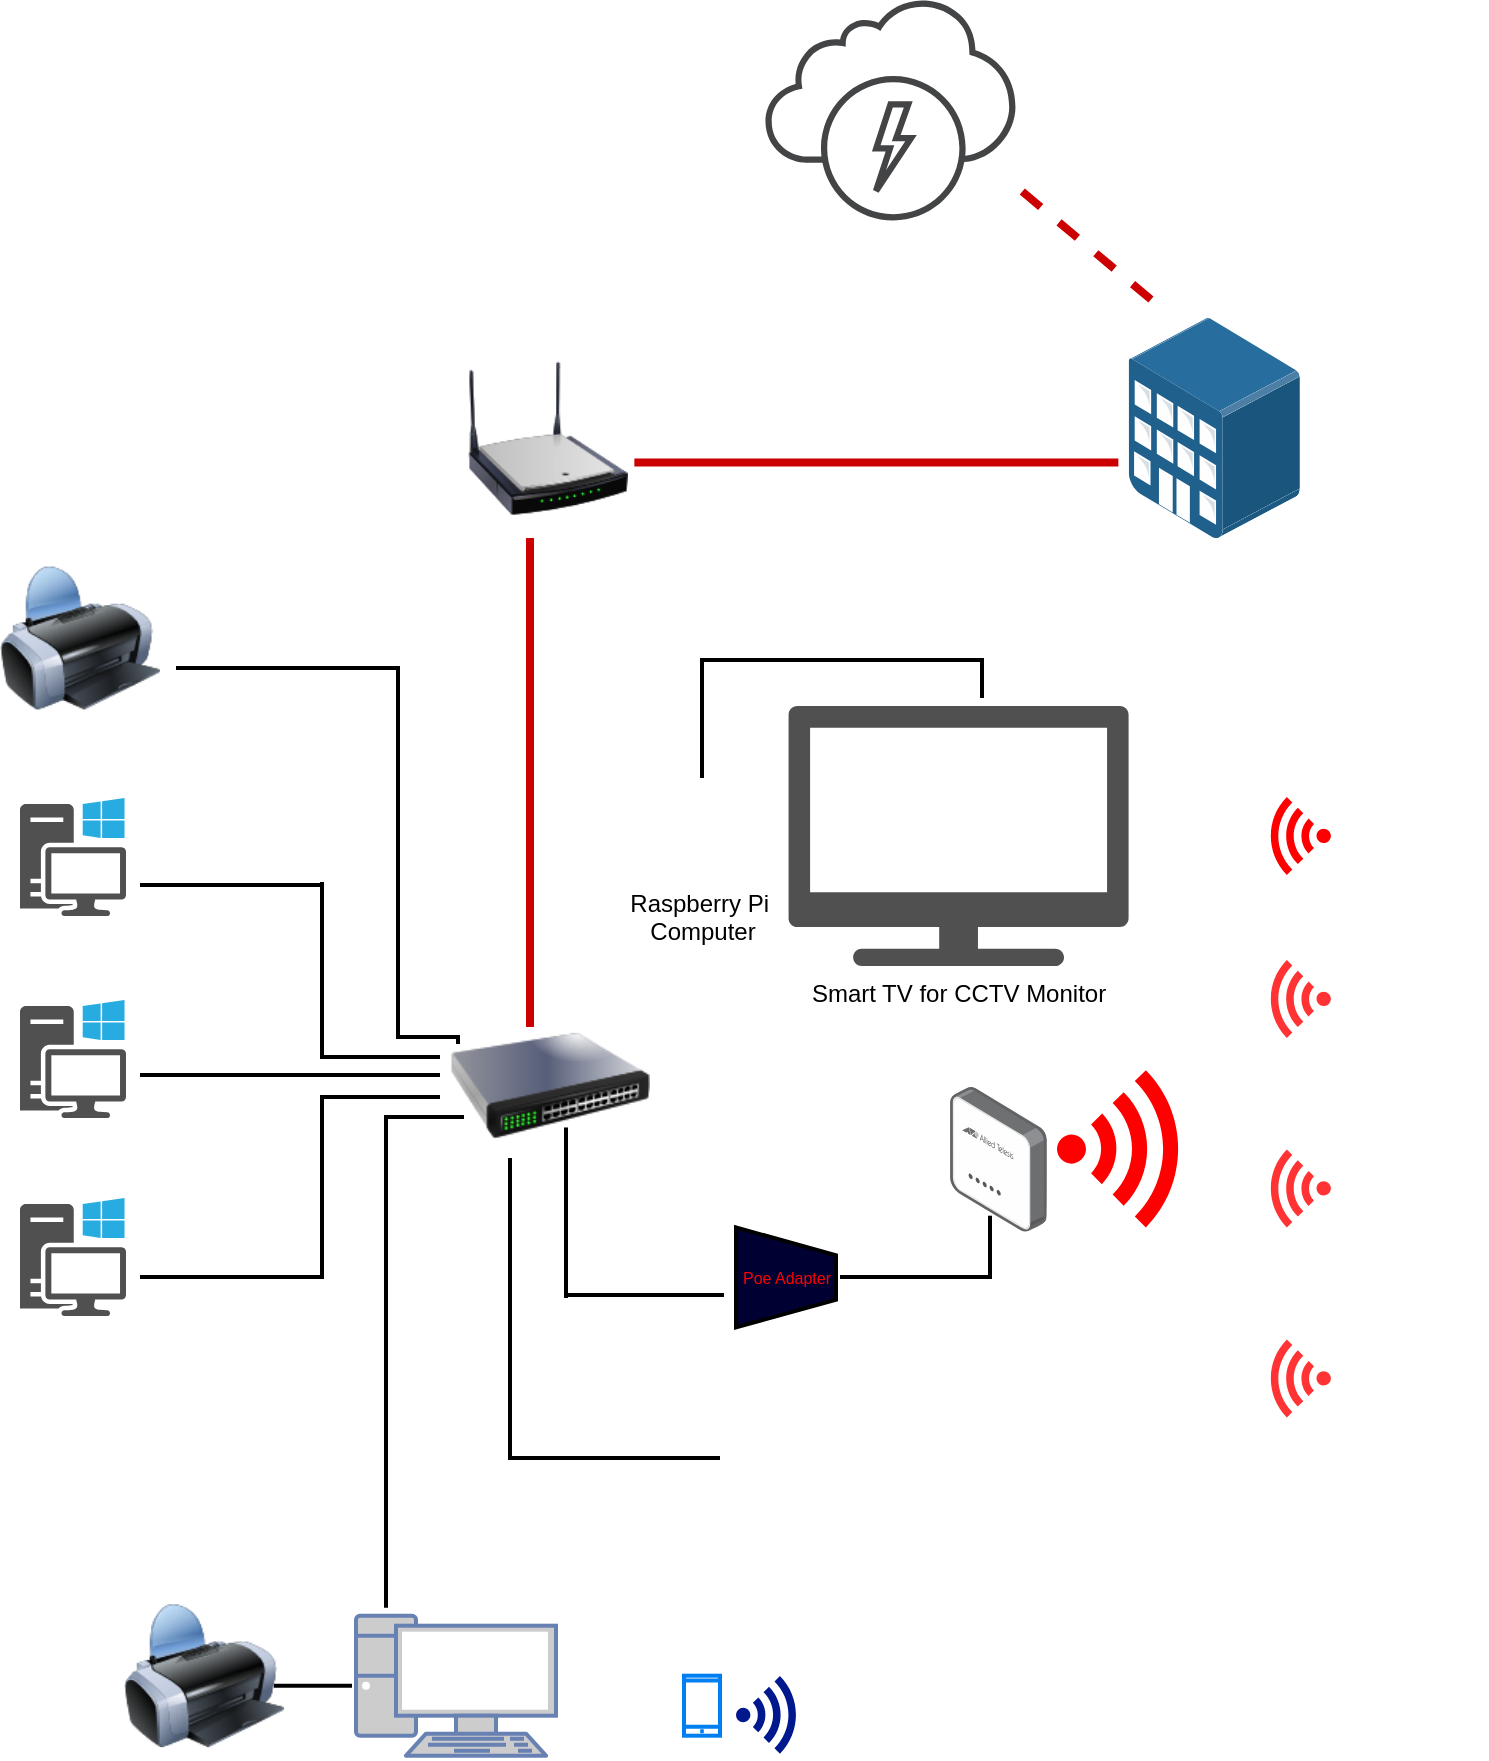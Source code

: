 <mxfile version="14.8.1" type="github">
  <diagram id="O53_BzFKh1CKuRJ91lNf" name="Page-1">
    <mxGraphModel dx="289" dy="163" grid="1" gridSize="10" guides="1" tooltips="1" connect="1" arrows="1" fold="1" page="1" pageScale="1" pageWidth="850" pageHeight="1100" math="0" shadow="0">
      <root>
        <mxCell id="0" />
        <mxCell id="1" parent="0" />
        <mxCell id="UrPRGBc3AC6-OfDezkd7-1" value="" style="pointerEvents=1;shadow=0;dashed=0;html=1;strokeColor=none;fillColor=#505050;labelPosition=center;verticalLabelPosition=bottom;verticalAlign=top;outlineConnect=0;align=center;shape=mxgraph.office.devices.workstation_pc;" vertex="1" parent="1">
          <mxGeometry x="70" y="490" width="53" height="59" as="geometry" />
        </mxCell>
        <mxCell id="UrPRGBc3AC6-OfDezkd7-2" value="" style="pointerEvents=1;shadow=0;dashed=0;html=1;strokeColor=none;fillColor=#505050;labelPosition=center;verticalLabelPosition=bottom;verticalAlign=top;outlineConnect=0;align=center;shape=mxgraph.office.devices.workstation_pc;" vertex="1" parent="1">
          <mxGeometry x="70" y="591" width="53" height="59" as="geometry" />
        </mxCell>
        <mxCell id="UrPRGBc3AC6-OfDezkd7-3" value="" style="fontColor=#0066CC;verticalAlign=top;verticalLabelPosition=bottom;labelPosition=center;align=center;html=1;outlineConnect=0;fillColor=#CCCCCC;strokeColor=#6881B3;gradientColor=none;gradientDirection=north;strokeWidth=2;shape=mxgraph.networks.pc;" vertex="1" parent="1">
          <mxGeometry x="238" y="898.85" width="100" height="70" as="geometry" />
        </mxCell>
        <mxCell id="UrPRGBc3AC6-OfDezkd7-4" value="" style="shape=image;html=1;verticalAlign=top;verticalLabelPosition=bottom;labelBackgroundColor=#ffffff;imageAspect=0;aspect=fixed;image=https://cdn0.iconfinder.com/data/icons/house/128/CCTV.png" vertex="1" parent="1">
          <mxGeometry x="710" y="440" width="93.5" height="93.5" as="geometry" />
        </mxCell>
        <mxCell id="UrPRGBc3AC6-OfDezkd7-5" value="" style="shape=image;html=1;verticalAlign=top;verticalLabelPosition=bottom;labelBackgroundColor=#ffffff;imageAspect=0;aspect=fixed;image=https://cdn0.iconfinder.com/data/icons/house/128/CCTV.png" vertex="1" parent="1">
          <mxGeometry x="710" y="631" width="93.5" height="93.5" as="geometry" />
        </mxCell>
        <mxCell id="UrPRGBc3AC6-OfDezkd7-6" value="" style="shape=image;html=1;verticalAlign=top;verticalLabelPosition=bottom;labelBackgroundColor=#ffffff;imageAspect=0;aspect=fixed;image=https://cdn0.iconfinder.com/data/icons/house/128/CCTV.png" vertex="1" parent="1">
          <mxGeometry x="710" y="733.5" width="93.5" height="93.5" as="geometry" />
        </mxCell>
        <mxCell id="UrPRGBc3AC6-OfDezkd7-7" value="" style="shape=image;html=1;verticalAlign=top;verticalLabelPosition=bottom;labelBackgroundColor=#ffffff;imageAspect=0;aspect=fixed;image=https://cdn0.iconfinder.com/data/icons/house/128/CCTV.png" vertex="1" parent="1">
          <mxGeometry x="710" y="537.5" width="93.5" height="93.5" as="geometry" />
        </mxCell>
        <mxCell id="UrPRGBc3AC6-OfDezkd7-13" value="" style="image;html=1;image=img/lib/clip_art/computers/Printer_128x128.png" vertex="1" parent="1">
          <mxGeometry x="60" y="370" width="80" height="80" as="geometry" />
        </mxCell>
        <mxCell id="UrPRGBc3AC6-OfDezkd7-16" value="" style="image;html=1;image=img/lib/clip_art/networking/Switch_128x128.png" vertex="1" parent="1">
          <mxGeometry x="285" y="589" width="100" height="90" as="geometry" />
        </mxCell>
        <mxCell id="UrPRGBc3AC6-OfDezkd7-18" value="" style="image;html=1;image=img/lib/clip_art/networking/Wireless_Router_N_128x128.png" vertex="1" parent="1">
          <mxGeometry x="294" y="270" width="80" height="80" as="geometry" />
        </mxCell>
        <mxCell id="UrPRGBc3AC6-OfDezkd7-21" value="" style="pointerEvents=1;shadow=0;dashed=0;html=1;strokeColor=none;fillColor=#505050;labelPosition=center;verticalLabelPosition=bottom;verticalAlign=top;outlineConnect=0;align=center;shape=mxgraph.office.devices.workstation_pc;" vertex="1" parent="1">
          <mxGeometry x="70" y="690" width="53" height="59" as="geometry" />
        </mxCell>
        <mxCell id="UrPRGBc3AC6-OfDezkd7-22" value="" style="image;html=1;image=img/lib/clip_art/computers/Printer_128x128.png" vertex="1" parent="1">
          <mxGeometry x="122" y="888.85" width="80" height="80" as="geometry" />
        </mxCell>
        <mxCell id="UrPRGBc3AC6-OfDezkd7-24" value="Smart TV for CCTV Monitor&lt;br&gt;" style="pointerEvents=1;shadow=0;dashed=0;html=1;strokeColor=none;fillColor=#505050;labelPosition=center;verticalLabelPosition=bottom;verticalAlign=top;outlineConnect=0;align=center;shape=mxgraph.office.devices.tv;" vertex="1" parent="1">
          <mxGeometry x="454.29" y="444.01" width="170" height="130" as="geometry" />
        </mxCell>
        <mxCell id="UrPRGBc3AC6-OfDezkd7-26" value="" style="pointerEvents=1;shadow=0;dashed=0;html=1;strokeColor=none;fillColor=#434445;aspect=fixed;labelPosition=center;verticalLabelPosition=bottom;verticalAlign=top;align=center;outlineConnect=0;shape=mxgraph.vvd.service_provider_cloud_environment;" vertex="1" parent="1">
          <mxGeometry x="442.73" y="91.25" width="125" height="110" as="geometry" />
        </mxCell>
        <mxCell id="UrPRGBc3AC6-OfDezkd7-27" value="" style="shape=image;html=1;verticalAlign=top;verticalLabelPosition=bottom;labelBackgroundColor=#ffffff;imageAspect=0;aspect=fixed;image=https://cdn0.iconfinder.com/data/icons/google-material-design-3-0/48/ic_fiber_dvr_48px-128.png" vertex="1" parent="1">
          <mxGeometry x="425" y="780" width="68.85" height="68.85" as="geometry" />
        </mxCell>
        <mxCell id="UrPRGBc3AC6-OfDezkd7-28" value="" style="points=[];aspect=fixed;html=1;align=center;shadow=0;dashed=0;image;image=img/lib/allied_telesis/wireless/Access_Point_Indoor.svg;" vertex="1" parent="1">
          <mxGeometry x="535" y="634.5" width="48.46" height="72.3" as="geometry" />
        </mxCell>
        <mxCell id="UrPRGBc3AC6-OfDezkd7-31" value="" style="line;strokeWidth=2;html=1;" vertex="1" parent="1">
          <mxGeometry x="130" y="528.5" width="90" height="10" as="geometry" />
        </mxCell>
        <mxCell id="UrPRGBc3AC6-OfDezkd7-32" value="" style="line;strokeWidth=2;html=1;" vertex="1" parent="1">
          <mxGeometry x="130" y="623.5" width="150" height="10" as="geometry" />
        </mxCell>
        <mxCell id="UrPRGBc3AC6-OfDezkd7-33" value="" style="line;strokeWidth=2;html=1;" vertex="1" parent="1">
          <mxGeometry x="130" y="724.5" width="90" height="10" as="geometry" />
        </mxCell>
        <mxCell id="UrPRGBc3AC6-OfDezkd7-35" value="" style="line;strokeWidth=2;direction=south;html=1;" vertex="1" parent="1">
          <mxGeometry x="216" y="532" width="10" height="88" as="geometry" />
        </mxCell>
        <mxCell id="UrPRGBc3AC6-OfDezkd7-36" value="" style="line;strokeWidth=2;direction=south;html=1;" vertex="1" parent="1">
          <mxGeometry x="216" y="640" width="10" height="90.5" as="geometry" />
        </mxCell>
        <mxCell id="UrPRGBc3AC6-OfDezkd7-37" value="" style="line;strokeWidth=2;html=1;" vertex="1" parent="1">
          <mxGeometry x="220" y="614.5" width="60" height="10" as="geometry" />
        </mxCell>
        <mxCell id="UrPRGBc3AC6-OfDezkd7-38" value="" style="line;strokeWidth=2;html=1;" vertex="1" parent="1">
          <mxGeometry x="220" y="634.5" width="60" height="10" as="geometry" />
        </mxCell>
        <mxCell id="UrPRGBc3AC6-OfDezkd7-39" value="" style="line;strokeWidth=2;direction=south;html=1;" vertex="1" parent="1">
          <mxGeometry x="248" y="650" width="10" height="244.85" as="geometry" />
        </mxCell>
        <mxCell id="UrPRGBc3AC6-OfDezkd7-40" value="" style="line;strokeWidth=2;html=1;" vertex="1" parent="1">
          <mxGeometry x="252" y="644.5" width="40" height="10" as="geometry" />
        </mxCell>
        <mxCell id="UrPRGBc3AC6-OfDezkd7-41" value="" style="line;strokeWidth=2;html=1;" vertex="1" parent="1">
          <mxGeometry x="197" y="928.85" width="39" height="10" as="geometry" />
        </mxCell>
        <mxCell id="UrPRGBc3AC6-OfDezkd7-42" value="" style="line;strokeWidth=2;html=1;" vertex="1" parent="1">
          <mxGeometry x="148" y="420" width="112" height="10" as="geometry" />
        </mxCell>
        <mxCell id="UrPRGBc3AC6-OfDezkd7-43" value="" style="line;strokeWidth=2;direction=south;html=1;" vertex="1" parent="1">
          <mxGeometry x="254" y="426" width="10" height="184" as="geometry" />
        </mxCell>
        <mxCell id="UrPRGBc3AC6-OfDezkd7-44" value="" style="line;strokeWidth=2;html=1;" vertex="1" parent="1">
          <mxGeometry x="258" y="604.5" width="32" height="10" as="geometry" />
        </mxCell>
        <mxCell id="UrPRGBc3AC6-OfDezkd7-45" value="" style="line;strokeWidth=2;direction=south;html=1;" vertex="1" parent="1">
          <mxGeometry x="284" y="609" width="10" height="4" as="geometry" />
        </mxCell>
        <mxCell id="UrPRGBc3AC6-OfDezkd7-46" value="" style="line;strokeWidth=2;direction=south;html=1;" vertex="1" parent="1">
          <mxGeometry x="310" y="670" width="10" height="150" as="geometry" />
        </mxCell>
        <mxCell id="UrPRGBc3AC6-OfDezkd7-47" value="" style="line;strokeWidth=2;html=1;" vertex="1" parent="1">
          <mxGeometry x="314" y="815" width="106" height="10" as="geometry" />
        </mxCell>
        <mxCell id="UrPRGBc3AC6-OfDezkd7-51" value="" style="html=1;verticalLabelPosition=bottom;align=center;labelBackgroundColor=#ffffff;verticalAlign=top;strokeWidth=2;strokeColor=#0080F0;shadow=0;dashed=0;shape=mxgraph.ios7.icons.smartphone;fillColor=none;" vertex="1" parent="1">
          <mxGeometry x="402" y="928.85" width="18" height="30" as="geometry" />
        </mxCell>
        <mxCell id="UrPRGBc3AC6-OfDezkd7-52" value="" style="aspect=fixed;pointerEvents=1;shadow=0;dashed=0;html=1;strokeColor=none;labelPosition=center;verticalLabelPosition=bottom;verticalAlign=top;align=center;fillColor=#00188D;shape=mxgraph.mscae.enterprise.wireless_connection" vertex="1" parent="1">
          <mxGeometry x="428" y="929" width="32.63" height="38.85" as="geometry" />
        </mxCell>
        <mxCell id="UrPRGBc3AC6-OfDezkd7-54" value="" style="aspect=fixed;pointerEvents=1;shadow=0;dashed=0;html=1;strokeColor=none;labelPosition=center;verticalLabelPosition=bottom;verticalAlign=top;align=center;shape=mxgraph.mscae.enterprise.wireless_connection;rotation=-180;fillColor=#FF0000;" vertex="1" parent="1">
          <mxGeometry x="692.73" y="489.53" width="32.73" height="38.97" as="geometry" />
        </mxCell>
        <mxCell id="UrPRGBc3AC6-OfDezkd7-55" value="" style="aspect=fixed;pointerEvents=1;shadow=0;dashed=0;html=1;strokeColor=none;labelPosition=center;verticalLabelPosition=bottom;verticalAlign=top;align=center;shape=mxgraph.mscae.enterprise.wireless_connection;rotation=-180;fillColor=#FF3333;" vertex="1" parent="1">
          <mxGeometry x="692.73" y="571.03" width="32.73" height="38.97" as="geometry" />
        </mxCell>
        <mxCell id="UrPRGBc3AC6-OfDezkd7-56" value="" style="aspect=fixed;pointerEvents=1;shadow=0;dashed=0;html=1;strokeColor=none;labelPosition=center;verticalLabelPosition=bottom;verticalAlign=top;align=center;shape=mxgraph.mscae.enterprise.wireless_connection;rotation=-180;fillColor=#FF3333;" vertex="1" parent="1">
          <mxGeometry x="692.73" y="665.76" width="32.73" height="38.97" as="geometry" />
        </mxCell>
        <mxCell id="UrPRGBc3AC6-OfDezkd7-57" value="" style="aspect=fixed;pointerEvents=1;shadow=0;dashed=0;html=1;strokeColor=none;labelPosition=center;verticalLabelPosition=bottom;verticalAlign=top;align=center;shape=mxgraph.mscae.enterprise.wireless_connection;rotation=-180;fillColor=#FF3333;" vertex="1" parent="1">
          <mxGeometry x="692.73" y="760.76" width="32.73" height="38.97" as="geometry" />
        </mxCell>
        <mxCell id="UrPRGBc3AC6-OfDezkd7-58" value="" style="aspect=fixed;pointerEvents=1;shadow=0;dashed=0;html=1;strokeColor=none;labelPosition=center;verticalLabelPosition=bottom;verticalAlign=top;align=center;shape=mxgraph.mscae.enterprise.wireless_connection;rotation=0;fillColor=#FF0000;" vertex="1" parent="1">
          <mxGeometry x="588.46" y="626.1" width="66.04" height="78.63" as="geometry" />
        </mxCell>
        <mxCell id="UrPRGBc3AC6-OfDezkd7-59" value="" style="line;strokeWidth=4;direction=south;html=1;strokeColor=#CC0000;" vertex="1" parent="1">
          <mxGeometry x="320" y="360" width="10" height="244.5" as="geometry" />
        </mxCell>
        <mxCell id="UrPRGBc3AC6-OfDezkd7-60" value="" style="line;strokeWidth=4;direction=south;html=1;strokeColor=#CC0000;rotation=90;" vertex="1" parent="1">
          <mxGeometry x="493.18" y="201.25" width="10" height="242" as="geometry" />
        </mxCell>
        <mxCell id="UrPRGBc3AC6-OfDezkd7-62" value="" style="points=[];aspect=fixed;html=1;align=center;shadow=0;dashed=0;image;image=img/lib/allied_telesis/buildings/Medium_Business_Building.svg;strokeColor=#CC0000;strokeWidth=4;fillColor=#FF3333;" vertex="1" parent="1">
          <mxGeometry x="624.29" y="249.8" width="85.71" height="110.2" as="geometry" />
        </mxCell>
        <mxCell id="UrPRGBc3AC6-OfDezkd7-63" value="" style="line;strokeWidth=4;direction=south;html=1;rotation=130;strokeColor=#CC0000;dashed=1;" vertex="1" parent="1">
          <mxGeometry x="594.34" y="163.24" width="10" height="94.37" as="geometry" />
        </mxCell>
        <mxCell id="UrPRGBc3AC6-OfDezkd7-64" value="&lt;font color=&quot;#ff0000&quot;&gt;Poe Adapter&lt;/font&gt;" style="strokeWidth=2;outlineConnect=0;dashed=0;align=center;html=1;fontSize=8;shape=mxgraph.eip.channel_adapter;fillColor=#000033;" vertex="1" parent="1">
          <mxGeometry x="428" y="704.73" width="50" height="50" as="geometry" />
        </mxCell>
        <mxCell id="UrPRGBc3AC6-OfDezkd7-65" value="" style="line;strokeWidth=2;direction=south;html=1;" vertex="1" parent="1">
          <mxGeometry x="550" y="698.85" width="10" height="31.15" as="geometry" />
        </mxCell>
        <mxCell id="UrPRGBc3AC6-OfDezkd7-66" value="" style="line;strokeWidth=2;html=1;" vertex="1" parent="1">
          <mxGeometry x="480" y="724.5" width="76" height="10" as="geometry" />
        </mxCell>
        <mxCell id="UrPRGBc3AC6-OfDezkd7-68" value="" style="line;strokeWidth=2;direction=south;html=1;" vertex="1" parent="1">
          <mxGeometry x="338" y="654.73" width="10" height="85.27" as="geometry" />
        </mxCell>
        <mxCell id="UrPRGBc3AC6-OfDezkd7-70" value="" style="line;strokeWidth=2;html=1;" vertex="1" parent="1">
          <mxGeometry x="342" y="733.5" width="80" height="10" as="geometry" />
        </mxCell>
        <mxCell id="UrPRGBc3AC6-OfDezkd7-72" value="Raspberry Pi&amp;nbsp;&lt;br&gt;Computer" style="shape=image;html=1;verticalAlign=top;verticalLabelPosition=bottom;labelBackgroundColor=#ffffff;imageAspect=0;aspect=fixed;image=https://cdn4.iconfinder.com/data/icons/social-life/512/raspberry-pi-128.png;dashed=1;strokeColor=#CC0000;strokeWidth=4;fillColor=#000033;" vertex="1" parent="1">
          <mxGeometry x="389.75" y="486" width="42.5" height="42.5" as="geometry" />
        </mxCell>
        <mxCell id="UrPRGBc3AC6-OfDezkd7-74" value="" style="line;strokeWidth=2;html=1;" vertex="1" parent="1">
          <mxGeometry x="410" y="416" width="140" height="10" as="geometry" />
        </mxCell>
        <mxCell id="UrPRGBc3AC6-OfDezkd7-75" value="" style="line;strokeWidth=2;direction=south;html=1;" vertex="1" parent="1">
          <mxGeometry x="546" y="420" width="10" height="20" as="geometry" />
        </mxCell>
        <mxCell id="UrPRGBc3AC6-OfDezkd7-76" value="" style="line;strokeWidth=2;direction=south;html=1;" vertex="1" parent="1">
          <mxGeometry x="406" y="420" width="10" height="60" as="geometry" />
        </mxCell>
      </root>
    </mxGraphModel>
  </diagram>
</mxfile>
